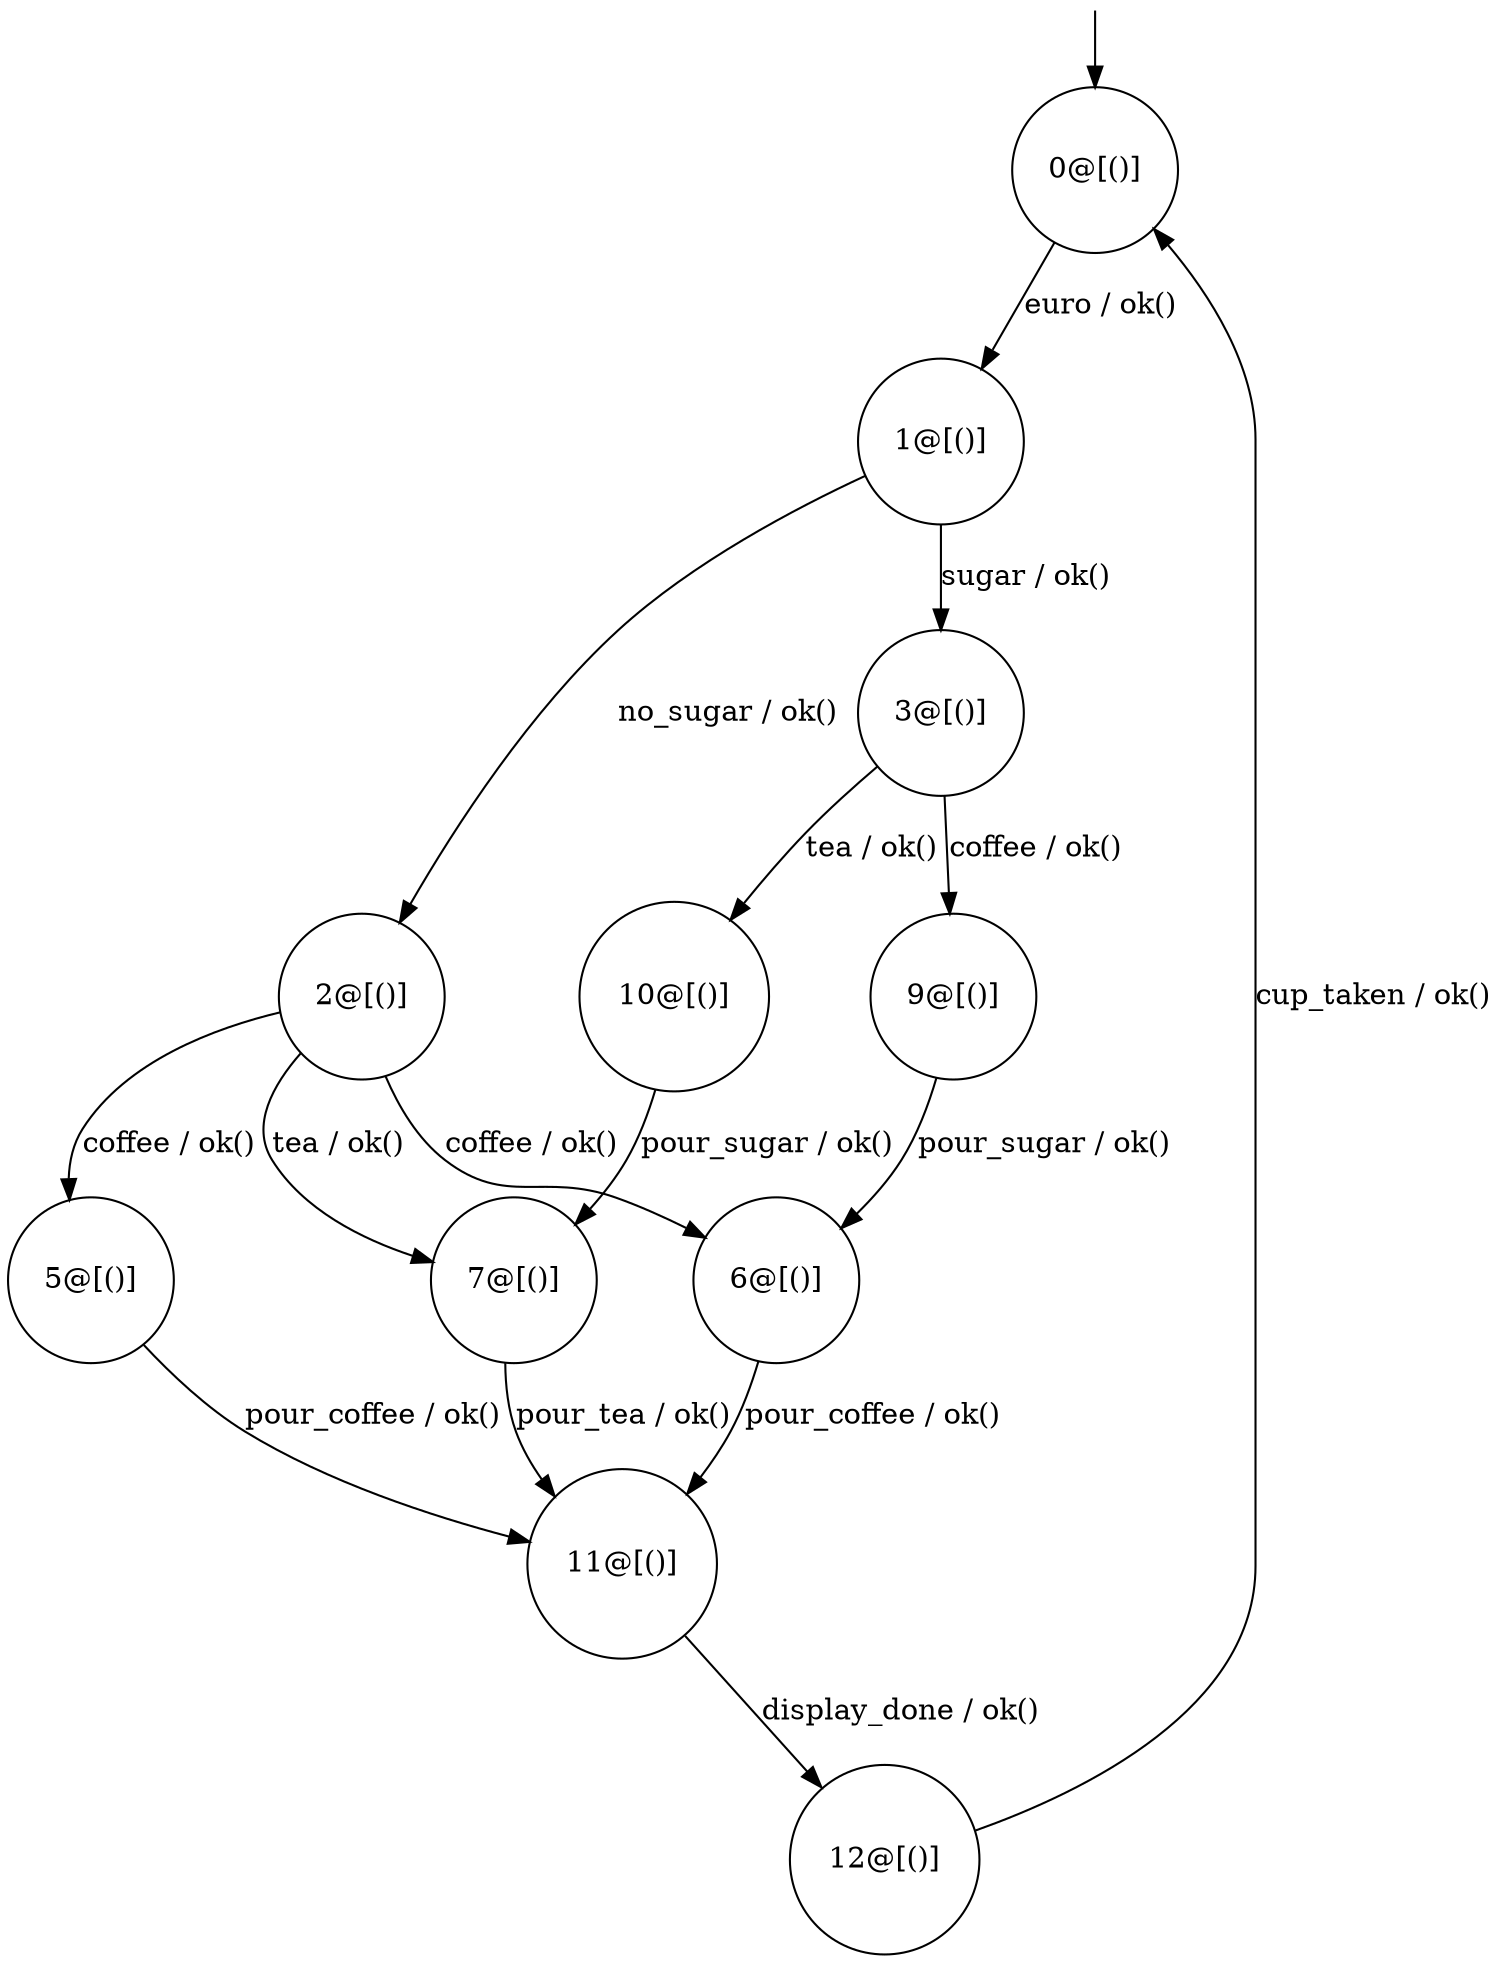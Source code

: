 digraph g {
	edge [lblstyle="above, sloped"];
	s0 [shape="circle" label="0@[()]"];
	s1 [shape="circle" label="1@[()]"];
	s2 [shape="circle" label="2@[()]"];
	s3 [shape="circle" label="3@[()]"];
	s5 [shape="circle" label="5@[()]"];
	s6 [shape="circle" label="6@[()]"];
	s7 [shape="circle" label="7@[()]"];
	s9 [shape="circle" label="9@[()]"];
	s10 [shape="circle" label="10@[()]"];
	s11 [shape="circle" label="11@[()]"];
	s12 [shape="circle" label="12@[()]"];
	s0 -> s1 [label="euro / ok()"];
	s1 -> s2 [label="no_sugar / ok()"];
	s1 -> s3 [label="sugar / ok()"];
	s2 -> s6 [label="coffee / ok()"];
	s2 -> s5 [label="coffee / ok()"];
	s2 -> s7 [label="tea / ok()"];
	s3 -> s9 [label="coffee / ok()"];
	s3 -> s10 [label="tea / ok()"];
	s5 -> s11 [label="pour_coffee / ok()"];
	s6 -> s11 [label="pour_coffee / ok()"];
	s7 -> s11 [label="pour_tea / ok()"];
	s9 -> s6 [label="pour_sugar / ok()"];
	s10 -> s7 [label="pour_sugar / ok()"];
	s11 -> s12 [label="display_done / ok()"];
	s12 -> s0 [label="cup_taken / ok()"];
	__start0 [label="" shape="none" width="0" height="0"];
	__start0 -> s0;
}